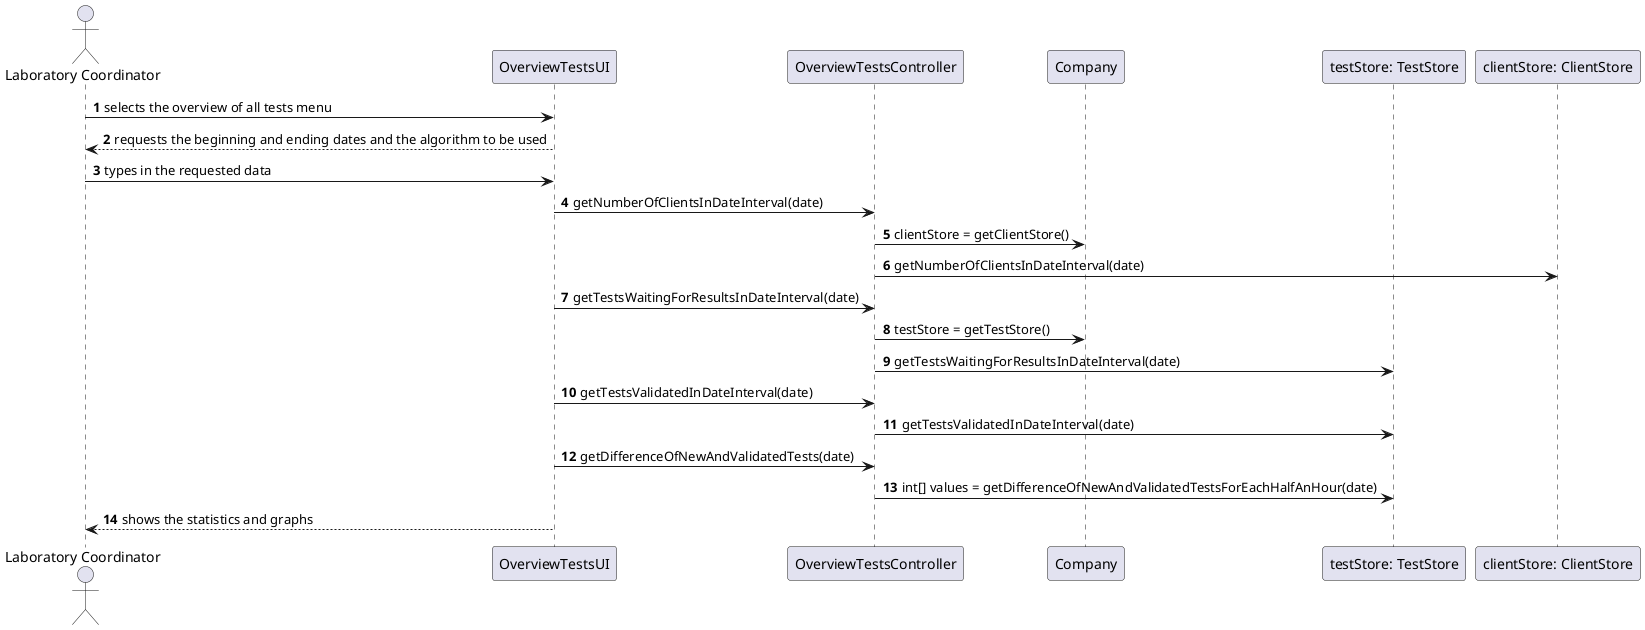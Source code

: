 @startuml

autonumber

actor "Laboratory Coordinator" as lc
participant "OverviewTestsUI" as otUI
participant "OverviewTestsController" as otC
participant "Company" as company
participant "testStore: TestStore" as ts
participant "clientStore: ClientStore" as cs

lc -> otUI: selects the overview of all tests menu
otUI -[dotted]> lc: requests the beginning and ending dates and the algorithm to be used
lc -> otUI: types in the requested data
otUI -> otC: getNumberOfClientsInDateInterval(date)
otC -> company: clientStore = getClientStore()
otC -> cs: getNumberOfClientsInDateInterval(date)
otUI -> otC: getTestsWaitingForResultsInDateInterval(date)
otC -> company: testStore = getTestStore()
otC -> ts: getTestsWaitingForResultsInDateInterval(date)
otUI -> otC: getTestsValidatedInDateInterval(date)
otC -> ts: getTestsValidatedInDateInterval(date)
otUI -> otC: getDifferenceOfNewAndValidatedTests(date)
otC -> ts: int[] values = getDifferenceOfNewAndValidatedTestsForEachHalfAnHour(date)
otUI -[dotted]> lc: shows the statistics and graphs

@enduml